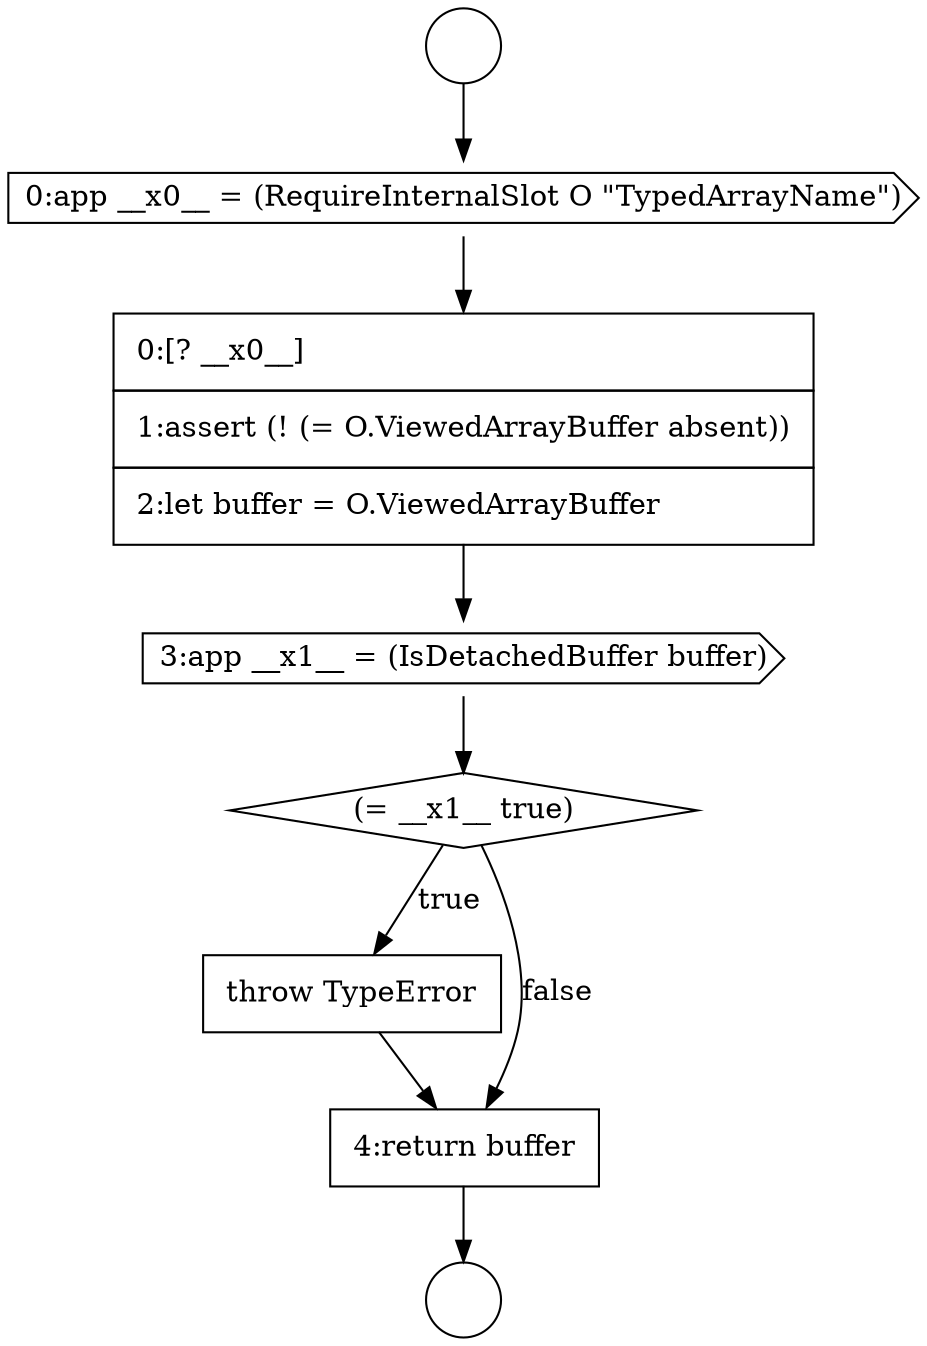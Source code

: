 digraph {
  node17168 [shape=none, margin=0, label=<<font color="black">
    <table border="0" cellborder="1" cellspacing="0" cellpadding="10">
      <tr><td align="left">0:[? __x0__]</td></tr>
      <tr><td align="left">1:assert (! (= O.ViewedArrayBuffer absent))</td></tr>
      <tr><td align="left">2:let buffer = O.ViewedArrayBuffer</td></tr>
    </table>
  </font>> color="black" fillcolor="white" style=filled]
  node17171 [shape=none, margin=0, label=<<font color="black">
    <table border="0" cellborder="1" cellspacing="0" cellpadding="10">
      <tr><td align="left">throw TypeError</td></tr>
    </table>
  </font>> color="black" fillcolor="white" style=filled]
  node17165 [shape=circle label=" " color="black" fillcolor="white" style=filled]
  node17170 [shape=diamond, label=<<font color="black">(= __x1__ true)</font>> color="black" fillcolor="white" style=filled]
  node17169 [shape=cds, label=<<font color="black">3:app __x1__ = (IsDetachedBuffer buffer)</font>> color="black" fillcolor="white" style=filled]
  node17166 [shape=circle label=" " color="black" fillcolor="white" style=filled]
  node17172 [shape=none, margin=0, label=<<font color="black">
    <table border="0" cellborder="1" cellspacing="0" cellpadding="10">
      <tr><td align="left">4:return buffer</td></tr>
    </table>
  </font>> color="black" fillcolor="white" style=filled]
  node17167 [shape=cds, label=<<font color="black">0:app __x0__ = (RequireInternalSlot O &quot;TypedArrayName&quot;)</font>> color="black" fillcolor="white" style=filled]
  node17170 -> node17171 [label=<<font color="black">true</font>> color="black"]
  node17170 -> node17172 [label=<<font color="black">false</font>> color="black"]
  node17167 -> node17168 [ color="black"]
  node17168 -> node17169 [ color="black"]
  node17165 -> node17167 [ color="black"]
  node17172 -> node17166 [ color="black"]
  node17171 -> node17172 [ color="black"]
  node17169 -> node17170 [ color="black"]
}
